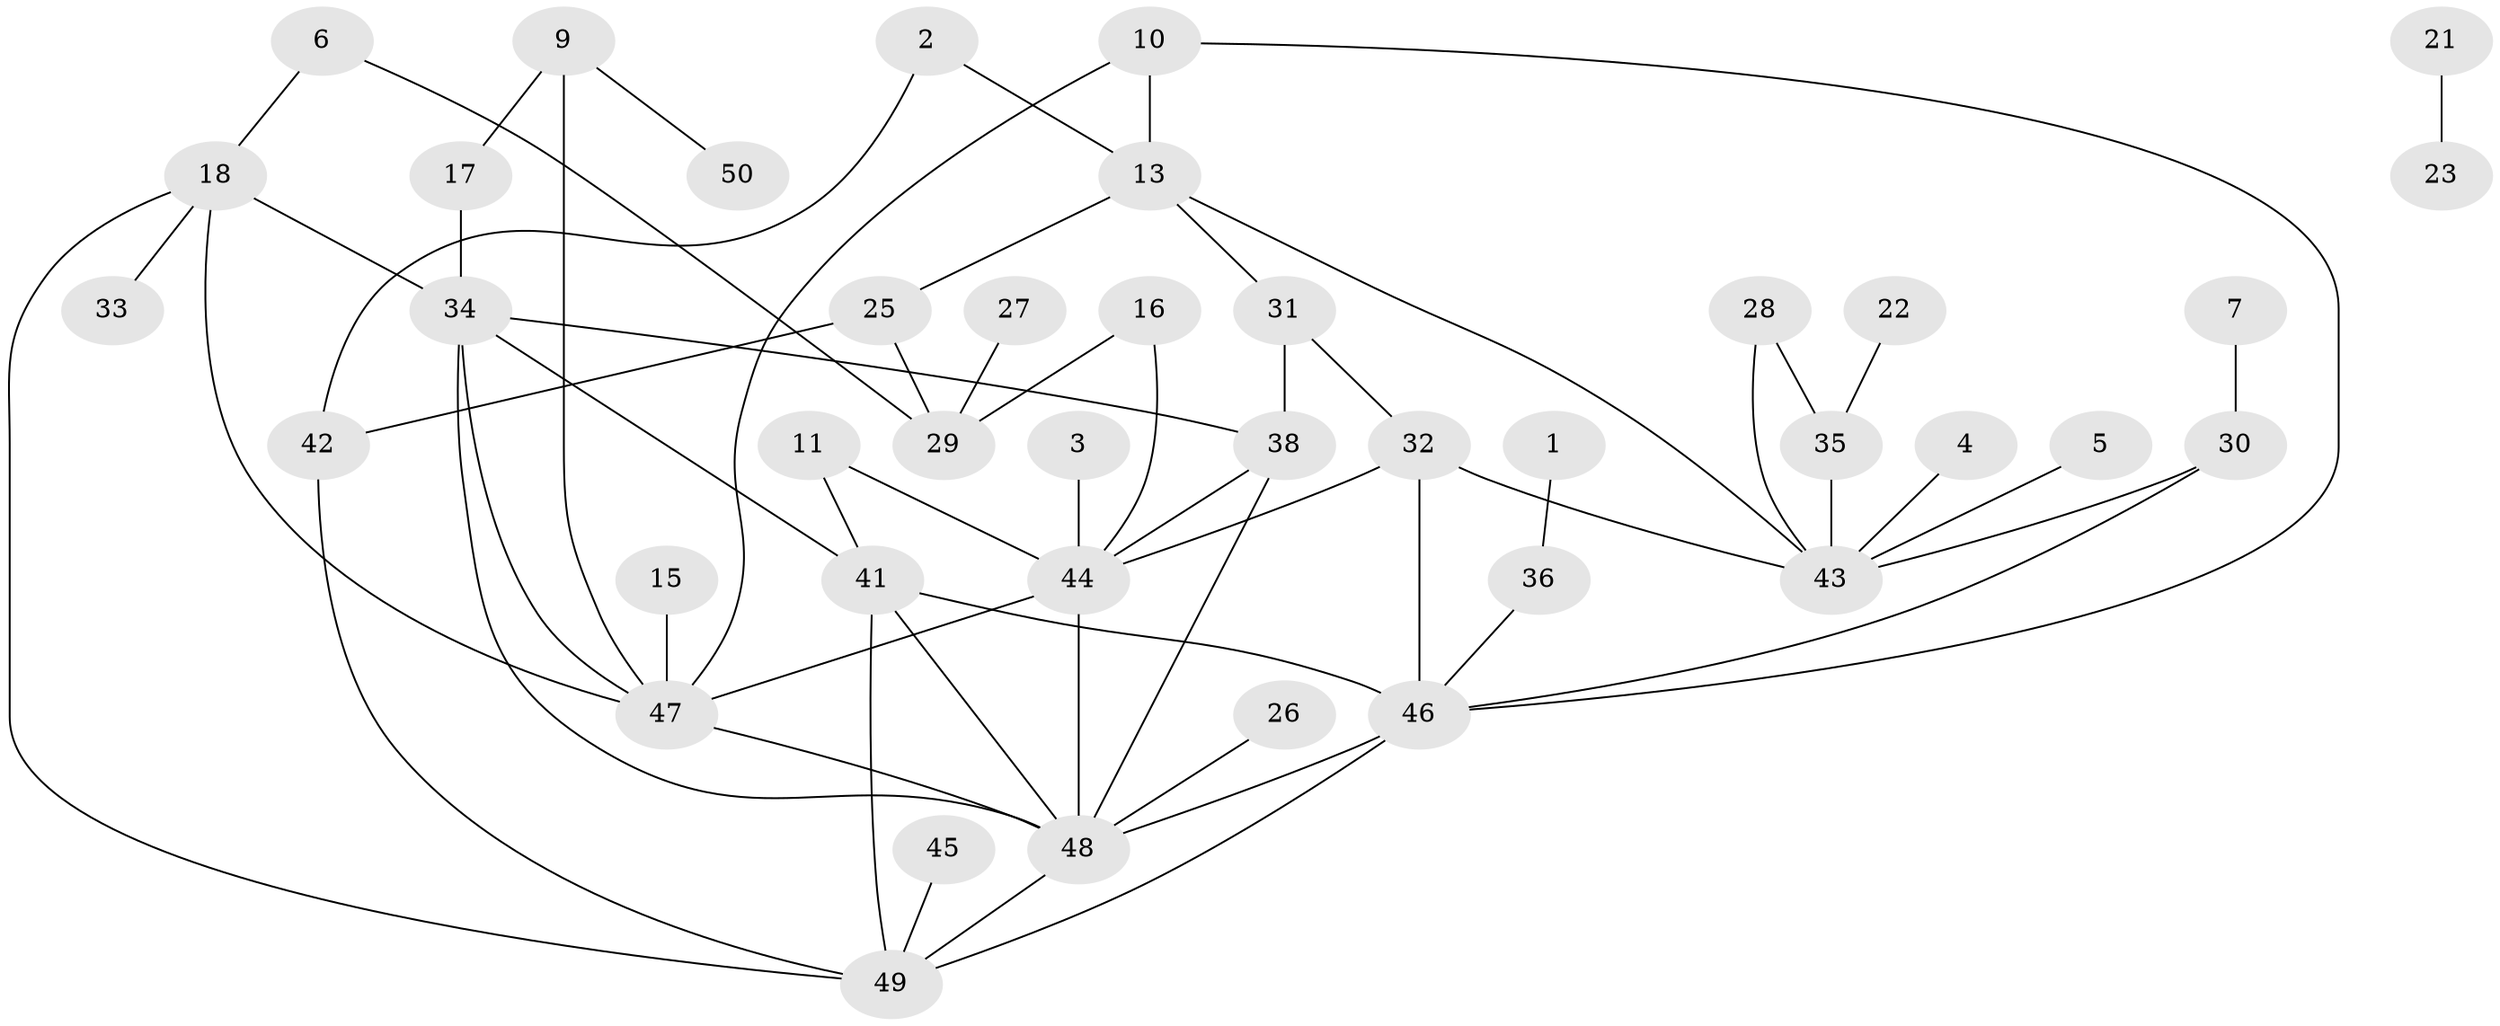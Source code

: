 // original degree distribution, {1: 0.24, 3: 0.23, 2: 0.24, 4: 0.14, 5: 0.07, 0: 0.08}
// Generated by graph-tools (version 1.1) at 2025/49/03/09/25 03:49:04]
// undirected, 41 vertices, 62 edges
graph export_dot {
graph [start="1"]
  node [color=gray90,style=filled];
  1;
  2;
  3;
  4;
  5;
  6;
  7;
  9;
  10;
  11;
  13;
  15;
  16;
  17;
  18;
  21;
  22;
  23;
  25;
  26;
  27;
  28;
  29;
  30;
  31;
  32;
  33;
  34;
  35;
  36;
  38;
  41;
  42;
  43;
  44;
  45;
  46;
  47;
  48;
  49;
  50;
  1 -- 36 [weight=1.0];
  2 -- 13 [weight=1.0];
  2 -- 42 [weight=1.0];
  3 -- 44 [weight=1.0];
  4 -- 43 [weight=1.0];
  5 -- 43 [weight=1.0];
  6 -- 18 [weight=1.0];
  6 -- 29 [weight=1.0];
  7 -- 30 [weight=1.0];
  9 -- 17 [weight=1.0];
  9 -- 47 [weight=1.0];
  9 -- 50 [weight=1.0];
  10 -- 13 [weight=1.0];
  10 -- 46 [weight=1.0];
  10 -- 47 [weight=1.0];
  11 -- 41 [weight=1.0];
  11 -- 44 [weight=1.0];
  13 -- 25 [weight=1.0];
  13 -- 31 [weight=1.0];
  13 -- 43 [weight=1.0];
  15 -- 47 [weight=1.0];
  16 -- 29 [weight=1.0];
  16 -- 44 [weight=1.0];
  17 -- 34 [weight=1.0];
  18 -- 33 [weight=1.0];
  18 -- 34 [weight=1.0];
  18 -- 47 [weight=1.0];
  18 -- 49 [weight=1.0];
  21 -- 23 [weight=1.0];
  22 -- 35 [weight=1.0];
  25 -- 29 [weight=1.0];
  25 -- 42 [weight=1.0];
  26 -- 48 [weight=1.0];
  27 -- 29 [weight=1.0];
  28 -- 35 [weight=1.0];
  28 -- 43 [weight=1.0];
  30 -- 43 [weight=1.0];
  30 -- 46 [weight=1.0];
  31 -- 32 [weight=1.0];
  31 -- 38 [weight=1.0];
  32 -- 43 [weight=1.0];
  32 -- 44 [weight=1.0];
  32 -- 46 [weight=1.0];
  34 -- 38 [weight=1.0];
  34 -- 41 [weight=1.0];
  34 -- 47 [weight=1.0];
  34 -- 48 [weight=1.0];
  35 -- 43 [weight=2.0];
  36 -- 46 [weight=1.0];
  38 -- 44 [weight=1.0];
  38 -- 48 [weight=1.0];
  41 -- 46 [weight=1.0];
  41 -- 48 [weight=1.0];
  41 -- 49 [weight=1.0];
  42 -- 49 [weight=1.0];
  44 -- 47 [weight=1.0];
  44 -- 48 [weight=1.0];
  45 -- 49 [weight=1.0];
  46 -- 48 [weight=1.0];
  46 -- 49 [weight=1.0];
  47 -- 48 [weight=1.0];
  48 -- 49 [weight=1.0];
}
